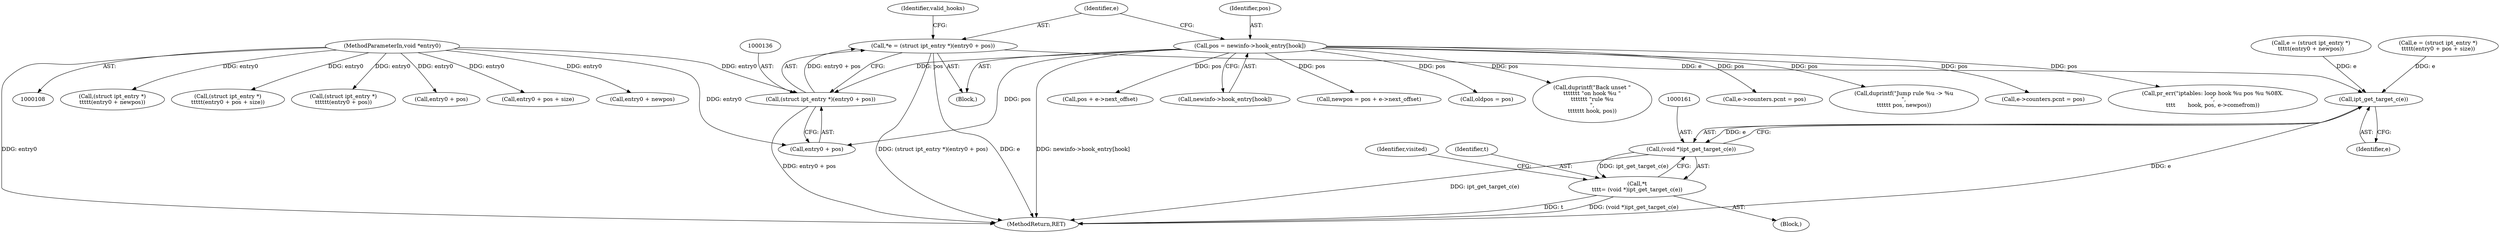 digraph "0_linux_54d83fc74aa9ec72794373cb47432c5f7fb1a309_6@integer" {
"1000133" [label="(Call,*e = (struct ipt_entry *)(entry0 + pos))"];
"1000135" [label="(Call,(struct ipt_entry *)(entry0 + pos))"];
"1000111" [label="(MethodParameterIn,void *entry0)"];
"1000125" [label="(Call,pos = newinfo->hook_entry[hook])"];
"1000162" [label="(Call,ipt_get_target_c(e))"];
"1000160" [label="(Call,(void *)ipt_get_target_c(e))"];
"1000158" [label="(Call,*t\n\t\t\t\t= (void *)ipt_get_target_c(e))"];
"1000123" [label="(Block,)"];
"1000183" [label="(Call,pr_err(\"iptables: loop hook %u pos %u %08X.\n\",\n\t\t\t\t       hook, pos, e->comefrom))"];
"1000411" [label="(Call,(struct ipt_entry *)\n\t\t\t\t\t(entry0 + newpos))"];
"1000137" [label="(Call,entry0 + pos)"];
"1000159" [label="(Identifier,t)"];
"1000111" [label="(MethodParameterIn,void *entry0)"];
"1000143" [label="(Identifier,valid_hooks)"];
"1000432" [label="(MethodReturn,RET)"];
"1000337" [label="(Call,(struct ipt_entry *)\n\t\t\t\t\t(entry0 + pos + size))"];
"1000156" [label="(Block,)"];
"1000163" [label="(Identifier,e)"];
"1000125" [label="(Call,pos = newinfo->hook_entry[hook])"];
"1000162" [label="(Call,ipt_get_target_c(e))"];
"1000318" [label="(Call,(struct ipt_entry *)\n\t\t\t\t\t\t(entry0 + pos))"];
"1000320" [label="(Call,entry0 + pos)"];
"1000160" [label="(Call,(void *)ipt_get_target_c(e))"];
"1000404" [label="(Call,pos + e->next_offset)"];
"1000127" [label="(Call,newinfo->hook_entry[hook])"];
"1000166" [label="(Identifier,visited)"];
"1000134" [label="(Identifier,e)"];
"1000126" [label="(Identifier,pos)"];
"1000135" [label="(Call,(struct ipt_entry *)(entry0 + pos))"];
"1000339" [label="(Call,entry0 + pos + size)"];
"1000402" [label="(Call,newpos = pos + e->next_offset)"];
"1000158" [label="(Call,*t\n\t\t\t\t= (void *)ipt_get_target_c(e))"];
"1000294" [label="(Call,oldpos = pos)"];
"1000133" [label="(Call,*e = (struct ipt_entry *)(entry0 + pos))"];
"1000290" [label="(Call,duprintf(\"Back unset \"\n\t\t\t\t\t\t\t \"on hook %u \"\n\t\t\t\t\t\t\t \"rule %u\n\",\n\t\t\t\t\t\t\t hook, pos))"];
"1000416" [label="(Call,e->counters.pcnt = pos)"];
"1000396" [label="(Call,duprintf(\"Jump rule %u -> %u\n\",\n\t\t\t\t\t\t pos, newpos))"];
"1000148" [label="(Call,e->counters.pcnt = pos)"];
"1000335" [label="(Call,e = (struct ipt_entry *)\n\t\t\t\t\t(entry0 + pos + size))"];
"1000409" [label="(Call,e = (struct ipt_entry *)\n\t\t\t\t\t(entry0 + newpos))"];
"1000413" [label="(Call,entry0 + newpos)"];
"1000133" -> "1000123"  [label="AST: "];
"1000133" -> "1000135"  [label="CFG: "];
"1000134" -> "1000133"  [label="AST: "];
"1000135" -> "1000133"  [label="AST: "];
"1000143" -> "1000133"  [label="CFG: "];
"1000133" -> "1000432"  [label="DDG: e"];
"1000133" -> "1000432"  [label="DDG: (struct ipt_entry *)(entry0 + pos)"];
"1000135" -> "1000133"  [label="DDG: entry0 + pos"];
"1000133" -> "1000162"  [label="DDG: e"];
"1000135" -> "1000137"  [label="CFG: "];
"1000136" -> "1000135"  [label="AST: "];
"1000137" -> "1000135"  [label="AST: "];
"1000135" -> "1000432"  [label="DDG: entry0 + pos"];
"1000111" -> "1000135"  [label="DDG: entry0"];
"1000125" -> "1000135"  [label="DDG: pos"];
"1000111" -> "1000108"  [label="AST: "];
"1000111" -> "1000432"  [label="DDG: entry0"];
"1000111" -> "1000137"  [label="DDG: entry0"];
"1000111" -> "1000318"  [label="DDG: entry0"];
"1000111" -> "1000320"  [label="DDG: entry0"];
"1000111" -> "1000337"  [label="DDG: entry0"];
"1000111" -> "1000339"  [label="DDG: entry0"];
"1000111" -> "1000411"  [label="DDG: entry0"];
"1000111" -> "1000413"  [label="DDG: entry0"];
"1000125" -> "1000123"  [label="AST: "];
"1000125" -> "1000127"  [label="CFG: "];
"1000126" -> "1000125"  [label="AST: "];
"1000127" -> "1000125"  [label="AST: "];
"1000134" -> "1000125"  [label="CFG: "];
"1000125" -> "1000432"  [label="DDG: newinfo->hook_entry[hook]"];
"1000125" -> "1000137"  [label="DDG: pos"];
"1000125" -> "1000148"  [label="DDG: pos"];
"1000125" -> "1000183"  [label="DDG: pos"];
"1000125" -> "1000290"  [label="DDG: pos"];
"1000125" -> "1000294"  [label="DDG: pos"];
"1000125" -> "1000396"  [label="DDG: pos"];
"1000125" -> "1000402"  [label="DDG: pos"];
"1000125" -> "1000404"  [label="DDG: pos"];
"1000125" -> "1000416"  [label="DDG: pos"];
"1000162" -> "1000160"  [label="AST: "];
"1000162" -> "1000163"  [label="CFG: "];
"1000163" -> "1000162"  [label="AST: "];
"1000160" -> "1000162"  [label="CFG: "];
"1000162" -> "1000432"  [label="DDG: e"];
"1000162" -> "1000160"  [label="DDG: e"];
"1000335" -> "1000162"  [label="DDG: e"];
"1000409" -> "1000162"  [label="DDG: e"];
"1000160" -> "1000158"  [label="AST: "];
"1000161" -> "1000160"  [label="AST: "];
"1000158" -> "1000160"  [label="CFG: "];
"1000160" -> "1000432"  [label="DDG: ipt_get_target_c(e)"];
"1000160" -> "1000158"  [label="DDG: ipt_get_target_c(e)"];
"1000158" -> "1000156"  [label="AST: "];
"1000159" -> "1000158"  [label="AST: "];
"1000166" -> "1000158"  [label="CFG: "];
"1000158" -> "1000432"  [label="DDG: t"];
"1000158" -> "1000432"  [label="DDG: (void *)ipt_get_target_c(e)"];
}
